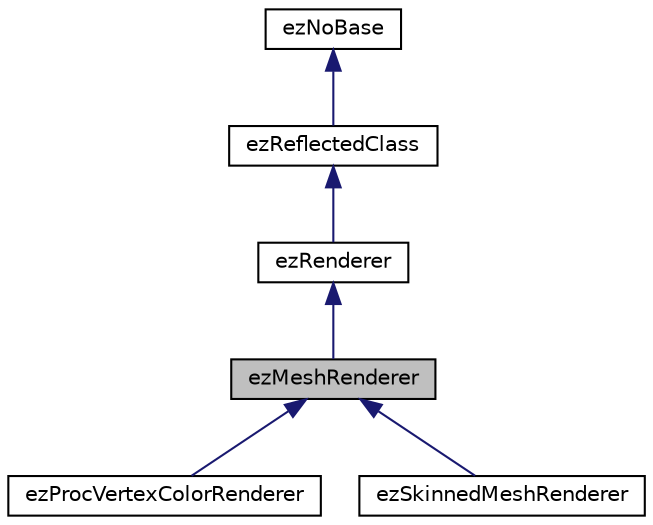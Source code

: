 digraph "ezMeshRenderer"
{
 // LATEX_PDF_SIZE
  edge [fontname="Helvetica",fontsize="10",labelfontname="Helvetica",labelfontsize="10"];
  node [fontname="Helvetica",fontsize="10",shape=record];
  Node1 [label="ezMeshRenderer",height=0.2,width=0.4,color="black", fillcolor="grey75", style="filled", fontcolor="black",tooltip="Implements rendering of static meshes."];
  Node2 -> Node1 [dir="back",color="midnightblue",fontsize="10",style="solid",fontname="Helvetica"];
  Node2 [label="ezRenderer",height=0.2,width=0.4,color="black", fillcolor="white", style="filled",URL="$d5/daa/classez_renderer.htm",tooltip="This is the base class for types that handle rendering of different object types."];
  Node3 -> Node2 [dir="back",color="midnightblue",fontsize="10",style="solid",fontname="Helvetica"];
  Node3 [label="ezReflectedClass",height=0.2,width=0.4,color="black", fillcolor="white", style="filled",URL="$db/d45/classez_reflected_class.htm",tooltip="All classes that should be dynamically reflectable, need to be derived from this base class."];
  Node4 -> Node3 [dir="back",color="midnightblue",fontsize="10",style="solid",fontname="Helvetica"];
  Node4 [label="ezNoBase",height=0.2,width=0.4,color="black", fillcolor="white", style="filled",URL="$d4/d02/classez_no_base.htm",tooltip="Dummy type to pass to templates and macros that expect a base type for a class that has no base."];
  Node1 -> Node5 [dir="back",color="midnightblue",fontsize="10",style="solid",fontname="Helvetica"];
  Node5 [label="ezProcVertexColorRenderer",height=0.2,width=0.4,color="black", fillcolor="white", style="filled",URL="$d0/d00/classez_proc_vertex_color_renderer.htm",tooltip="Implements rendering of meshes with procedural generated vertex colors."];
  Node1 -> Node6 [dir="back",color="midnightblue",fontsize="10",style="solid",fontname="Helvetica"];
  Node6 [label="ezSkinnedMeshRenderer",height=0.2,width=0.4,color="black", fillcolor="white", style="filled",URL="$d4/d30/classez_skinned_mesh_renderer.htm",tooltip="Implements rendering of skinned meshes."];
}
